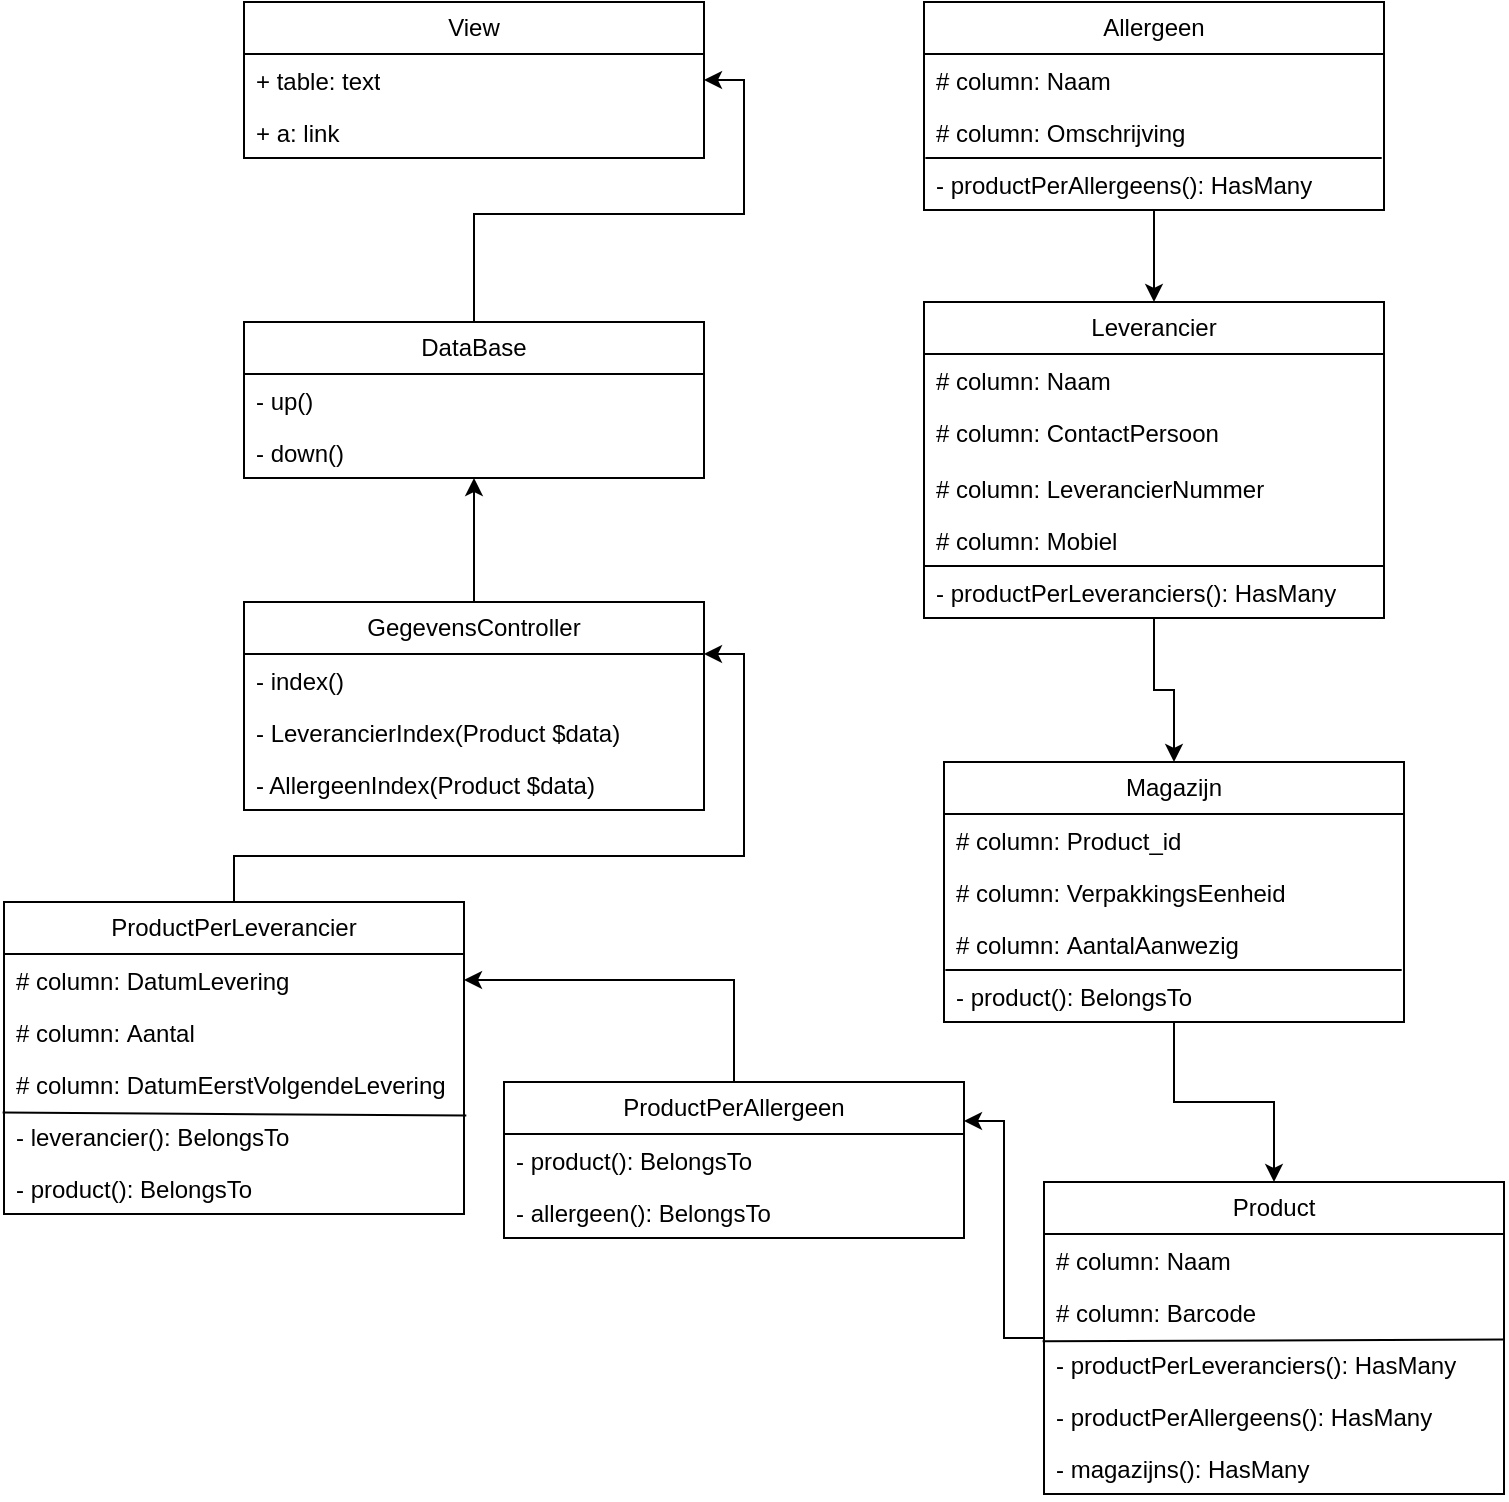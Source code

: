 <mxfile version="23.0.2" type="device">
  <diagram name="Pagina-1" id="fQ11FkxAPbvqYKmtSipG">
    <mxGraphModel dx="1042" dy="569" grid="1" gridSize="10" guides="1" tooltips="1" connect="1" arrows="1" fold="1" page="1" pageScale="1" pageWidth="827" pageHeight="1169" math="0" shadow="0">
      <root>
        <mxCell id="0" />
        <mxCell id="1" parent="0" />
        <mxCell id="WNB-Z4tBWGZf17d2bO29-111" value="" style="edgeStyle=orthogonalEdgeStyle;rounded=0;orthogonalLoop=1;jettySize=auto;html=1;entryX=0.5;entryY=0;entryDx=0;entryDy=0;" edge="1" parent="1" source="WNB-Z4tBWGZf17d2bO29-22" target="WNB-Z4tBWGZf17d2bO29-26">
          <mxGeometry relative="1" as="geometry" />
        </mxCell>
        <mxCell id="WNB-Z4tBWGZf17d2bO29-22" value="Allergeen" style="swimlane;fontStyle=0;childLayout=stackLayout;horizontal=1;startSize=26;fillColor=none;horizontalStack=0;resizeParent=1;resizeParentMax=0;resizeLast=0;collapsible=1;marginBottom=0;whiteSpace=wrap;html=1;" vertex="1" parent="1">
          <mxGeometry x="490" y="40" width="230" height="104" as="geometry" />
        </mxCell>
        <mxCell id="WNB-Z4tBWGZf17d2bO29-23" value="# column: Naam" style="text;strokeColor=none;fillColor=none;align=left;verticalAlign=top;spacingLeft=4;spacingRight=4;overflow=hidden;rotatable=0;points=[[0,0.5],[1,0.5]];portConstraint=eastwest;whiteSpace=wrap;html=1;" vertex="1" parent="WNB-Z4tBWGZf17d2bO29-22">
          <mxGeometry y="26" width="230" height="26" as="geometry" />
        </mxCell>
        <mxCell id="WNB-Z4tBWGZf17d2bO29-24" value="# column: Omschrijving" style="text;strokeColor=none;fillColor=none;align=left;verticalAlign=top;spacingLeft=4;spacingRight=4;overflow=hidden;rotatable=0;points=[[0,0.5],[1,0.5]];portConstraint=eastwest;whiteSpace=wrap;html=1;" vertex="1" parent="WNB-Z4tBWGZf17d2bO29-22">
          <mxGeometry y="52" width="230" height="26" as="geometry" />
        </mxCell>
        <mxCell id="WNB-Z4tBWGZf17d2bO29-25" value="- productPerAllergeens(): HasMany" style="text;strokeColor=none;fillColor=none;align=left;verticalAlign=top;spacingLeft=4;spacingRight=4;overflow=hidden;rotatable=0;points=[[0,0.5],[1,0.5]];portConstraint=eastwest;whiteSpace=wrap;html=1;" vertex="1" parent="WNB-Z4tBWGZf17d2bO29-22">
          <mxGeometry y="78" width="230" height="26" as="geometry" />
        </mxCell>
        <mxCell id="WNB-Z4tBWGZf17d2bO29-128" value="" style="endArrow=none;html=1;rounded=0;entryX=0.995;entryY=0;entryDx=0;entryDy=0;entryPerimeter=0;exitX=0.003;exitY=0;exitDx=0;exitDy=0;exitPerimeter=0;" edge="1" parent="WNB-Z4tBWGZf17d2bO29-22" source="WNB-Z4tBWGZf17d2bO29-25" target="WNB-Z4tBWGZf17d2bO29-25">
          <mxGeometry width="50" height="50" relative="1" as="geometry">
            <mxPoint x="-100" y="180" as="sourcePoint" />
            <mxPoint x="-50" y="130" as="targetPoint" />
          </mxGeometry>
        </mxCell>
        <mxCell id="WNB-Z4tBWGZf17d2bO29-112" style="edgeStyle=orthogonalEdgeStyle;rounded=0;orthogonalLoop=1;jettySize=auto;html=1;entryX=0.5;entryY=0;entryDx=0;entryDy=0;" edge="1" parent="1" source="WNB-Z4tBWGZf17d2bO29-26" target="WNB-Z4tBWGZf17d2bO29-31">
          <mxGeometry relative="1" as="geometry" />
        </mxCell>
        <mxCell id="WNB-Z4tBWGZf17d2bO29-26" value="Leverancier" style="swimlane;fontStyle=0;childLayout=stackLayout;horizontal=1;startSize=26;fillColor=none;horizontalStack=0;resizeParent=1;resizeParentMax=0;resizeLast=0;collapsible=1;marginBottom=0;whiteSpace=wrap;html=1;" vertex="1" parent="1">
          <mxGeometry x="490" y="190" width="230" height="158" as="geometry">
            <mxRectangle x="490" y="200" width="100" height="30" as="alternateBounds" />
          </mxGeometry>
        </mxCell>
        <mxCell id="WNB-Z4tBWGZf17d2bO29-27" value="# column: Naam" style="text;strokeColor=none;fillColor=none;align=left;verticalAlign=top;spacingLeft=4;spacingRight=4;overflow=hidden;rotatable=0;points=[[0,0.5],[1,0.5]];portConstraint=eastwest;whiteSpace=wrap;html=1;" vertex="1" parent="WNB-Z4tBWGZf17d2bO29-26">
          <mxGeometry y="26" width="230" height="26" as="geometry" />
        </mxCell>
        <mxCell id="WNB-Z4tBWGZf17d2bO29-28" value="# column:&amp;nbsp;ContactPersoon" style="text;strokeColor=none;fillColor=none;align=left;verticalAlign=top;spacingLeft=4;spacingRight=4;overflow=hidden;rotatable=0;points=[[0,0.5],[1,0.5]];portConstraint=eastwest;whiteSpace=wrap;html=1;" vertex="1" parent="WNB-Z4tBWGZf17d2bO29-26">
          <mxGeometry y="52" width="230" height="28" as="geometry" />
        </mxCell>
        <mxCell id="WNB-Z4tBWGZf17d2bO29-69" value="# column:&amp;nbsp;LeverancierNummer" style="text;strokeColor=none;fillColor=none;align=left;verticalAlign=top;spacingLeft=4;spacingRight=4;overflow=hidden;rotatable=0;points=[[0,0.5],[1,0.5]];portConstraint=eastwest;whiteSpace=wrap;html=1;" vertex="1" parent="WNB-Z4tBWGZf17d2bO29-26">
          <mxGeometry y="80" width="230" height="26" as="geometry" />
        </mxCell>
        <mxCell id="WNB-Z4tBWGZf17d2bO29-70" value="# column:&amp;nbsp;Mobiel" style="text;strokeColor=none;fillColor=none;align=left;verticalAlign=top;spacingLeft=4;spacingRight=4;overflow=hidden;rotatable=0;points=[[0,0.5],[1,0.5]];portConstraint=eastwest;whiteSpace=wrap;html=1;" vertex="1" parent="WNB-Z4tBWGZf17d2bO29-26">
          <mxGeometry y="106" width="230" height="26" as="geometry" />
        </mxCell>
        <mxCell id="WNB-Z4tBWGZf17d2bO29-29" value="- productPerLeveranciers(): HasMany" style="text;strokeColor=none;fillColor=none;align=left;verticalAlign=top;spacingLeft=4;spacingRight=4;overflow=hidden;rotatable=0;points=[[0,0.5],[1,0.5]];portConstraint=eastwest;whiteSpace=wrap;html=1;" vertex="1" parent="WNB-Z4tBWGZf17d2bO29-26">
          <mxGeometry y="132" width="230" height="26" as="geometry" />
        </mxCell>
        <mxCell id="WNB-Z4tBWGZf17d2bO29-127" value="" style="endArrow=none;html=1;rounded=0;entryX=1.002;entryY=0;entryDx=0;entryDy=0;entryPerimeter=0;exitX=0;exitY=0;exitDx=0;exitDy=0;exitPerimeter=0;" edge="1" parent="WNB-Z4tBWGZf17d2bO29-26" source="WNB-Z4tBWGZf17d2bO29-29" target="WNB-Z4tBWGZf17d2bO29-29">
          <mxGeometry width="50" height="50" relative="1" as="geometry">
            <mxPoint x="-100" y="210" as="sourcePoint" />
            <mxPoint x="-50" y="160" as="targetPoint" />
          </mxGeometry>
        </mxCell>
        <mxCell id="WNB-Z4tBWGZf17d2bO29-113" style="edgeStyle=orthogonalEdgeStyle;rounded=0;orthogonalLoop=1;jettySize=auto;html=1;entryX=0.5;entryY=0;entryDx=0;entryDy=0;" edge="1" parent="1" source="WNB-Z4tBWGZf17d2bO29-31" target="WNB-Z4tBWGZf17d2bO29-53">
          <mxGeometry relative="1" as="geometry" />
        </mxCell>
        <mxCell id="WNB-Z4tBWGZf17d2bO29-31" value="Magazijn" style="swimlane;fontStyle=0;childLayout=stackLayout;horizontal=1;startSize=26;fillColor=none;horizontalStack=0;resizeParent=1;resizeParentMax=0;resizeLast=0;collapsible=1;marginBottom=0;whiteSpace=wrap;html=1;" vertex="1" parent="1">
          <mxGeometry x="500" y="420" width="230" height="130" as="geometry" />
        </mxCell>
        <mxCell id="WNB-Z4tBWGZf17d2bO29-32" value="# column:&amp;nbsp;Product_id" style="text;strokeColor=none;fillColor=none;align=left;verticalAlign=top;spacingLeft=4;spacingRight=4;overflow=hidden;rotatable=0;points=[[0,0.5],[1,0.5]];portConstraint=eastwest;whiteSpace=wrap;html=1;" vertex="1" parent="WNB-Z4tBWGZf17d2bO29-31">
          <mxGeometry y="26" width="230" height="26" as="geometry" />
        </mxCell>
        <mxCell id="WNB-Z4tBWGZf17d2bO29-71" value="# column:&amp;nbsp;VerpakkingsEenheid" style="text;strokeColor=none;fillColor=none;align=left;verticalAlign=top;spacingLeft=4;spacingRight=4;overflow=hidden;rotatable=0;points=[[0,0.5],[1,0.5]];portConstraint=eastwest;whiteSpace=wrap;html=1;" vertex="1" parent="WNB-Z4tBWGZf17d2bO29-31">
          <mxGeometry y="52" width="230" height="26" as="geometry" />
        </mxCell>
        <mxCell id="WNB-Z4tBWGZf17d2bO29-72" value="# column:&amp;nbsp;AantalAanwezig" style="text;strokeColor=none;fillColor=none;align=left;verticalAlign=top;spacingLeft=4;spacingRight=4;overflow=hidden;rotatable=0;points=[[0,0.5],[1,0.5]];portConstraint=eastwest;whiteSpace=wrap;html=1;" vertex="1" parent="WNB-Z4tBWGZf17d2bO29-31">
          <mxGeometry y="78" width="230" height="26" as="geometry" />
        </mxCell>
        <mxCell id="WNB-Z4tBWGZf17d2bO29-82" value="- product():&amp;nbsp;BelongsTo" style="text;strokeColor=none;fillColor=none;align=left;verticalAlign=top;spacingLeft=4;spacingRight=4;overflow=hidden;rotatable=0;points=[[0,0.5],[1,0.5]];portConstraint=eastwest;whiteSpace=wrap;html=1;" vertex="1" parent="WNB-Z4tBWGZf17d2bO29-31">
          <mxGeometry y="104" width="230" height="26" as="geometry" />
        </mxCell>
        <mxCell id="WNB-Z4tBWGZf17d2bO29-126" value="" style="endArrow=none;html=1;rounded=0;entryX=0.995;entryY=0;entryDx=0;entryDy=0;entryPerimeter=0;exitX=0.003;exitY=0;exitDx=0;exitDy=0;exitPerimeter=0;" edge="1" parent="WNB-Z4tBWGZf17d2bO29-31" source="WNB-Z4tBWGZf17d2bO29-82" target="WNB-Z4tBWGZf17d2bO29-82">
          <mxGeometry width="50" height="50" relative="1" as="geometry">
            <mxPoint x="-100" y="70" as="sourcePoint" />
            <mxPoint x="-50" y="20" as="targetPoint" />
          </mxGeometry>
        </mxCell>
        <mxCell id="WNB-Z4tBWGZf17d2bO29-36" value="View" style="swimlane;fontStyle=0;childLayout=stackLayout;horizontal=1;startSize=26;fillColor=none;horizontalStack=0;resizeParent=1;resizeParentMax=0;resizeLast=0;collapsible=1;marginBottom=0;whiteSpace=wrap;html=1;" vertex="1" parent="1">
          <mxGeometry x="150" y="40" width="230" height="78" as="geometry" />
        </mxCell>
        <mxCell id="WNB-Z4tBWGZf17d2bO29-37" value="+ table: text" style="text;strokeColor=none;fillColor=none;align=left;verticalAlign=top;spacingLeft=4;spacingRight=4;overflow=hidden;rotatable=0;points=[[0,0.5],[1,0.5]];portConstraint=eastwest;whiteSpace=wrap;html=1;" vertex="1" parent="WNB-Z4tBWGZf17d2bO29-36">
          <mxGeometry y="26" width="230" height="26" as="geometry" />
        </mxCell>
        <mxCell id="WNB-Z4tBWGZf17d2bO29-132" value="+ a: link" style="text;strokeColor=none;fillColor=none;align=left;verticalAlign=top;spacingLeft=4;spacingRight=4;overflow=hidden;rotatable=0;points=[[0,0.5],[1,0.5]];portConstraint=eastwest;whiteSpace=wrap;html=1;" vertex="1" parent="WNB-Z4tBWGZf17d2bO29-36">
          <mxGeometry y="52" width="230" height="26" as="geometry" />
        </mxCell>
        <mxCell id="WNB-Z4tBWGZf17d2bO29-114" style="edgeStyle=orthogonalEdgeStyle;rounded=0;orthogonalLoop=1;jettySize=auto;html=1;entryX=1;entryY=0.25;entryDx=0;entryDy=0;" edge="1" parent="1" source="WNB-Z4tBWGZf17d2bO29-53" target="WNB-Z4tBWGZf17d2bO29-58">
          <mxGeometry relative="1" as="geometry" />
        </mxCell>
        <mxCell id="WNB-Z4tBWGZf17d2bO29-53" value="Product" style="swimlane;fontStyle=0;childLayout=stackLayout;horizontal=1;startSize=26;fillColor=none;horizontalStack=0;resizeParent=1;resizeParentMax=0;resizeLast=0;collapsible=1;marginBottom=0;whiteSpace=wrap;html=1;" vertex="1" parent="1">
          <mxGeometry x="550" y="630" width="230" height="156" as="geometry" />
        </mxCell>
        <mxCell id="WNB-Z4tBWGZf17d2bO29-54" value="# column:&amp;nbsp;Naam" style="text;strokeColor=none;fillColor=none;align=left;verticalAlign=top;spacingLeft=4;spacingRight=4;overflow=hidden;rotatable=0;points=[[0,0.5],[1,0.5]];portConstraint=eastwest;whiteSpace=wrap;html=1;" vertex="1" parent="WNB-Z4tBWGZf17d2bO29-53">
          <mxGeometry y="26" width="230" height="26" as="geometry" />
        </mxCell>
        <mxCell id="WNB-Z4tBWGZf17d2bO29-73" value="# column:&amp;nbsp;Barcode" style="text;strokeColor=none;fillColor=none;align=left;verticalAlign=top;spacingLeft=4;spacingRight=4;overflow=hidden;rotatable=0;points=[[0,0.5],[1,0.5]];portConstraint=eastwest;whiteSpace=wrap;html=1;" vertex="1" parent="WNB-Z4tBWGZf17d2bO29-53">
          <mxGeometry y="52" width="230" height="26" as="geometry" />
        </mxCell>
        <mxCell id="WNB-Z4tBWGZf17d2bO29-83" value="- productPerLeveranciers():&amp;nbsp;HasMany" style="text;strokeColor=none;fillColor=none;align=left;verticalAlign=top;spacingLeft=4;spacingRight=4;overflow=hidden;rotatable=0;points=[[0,0.5],[1,0.5]];portConstraint=eastwest;whiteSpace=wrap;html=1;" vertex="1" parent="WNB-Z4tBWGZf17d2bO29-53">
          <mxGeometry y="78" width="230" height="26" as="geometry" />
        </mxCell>
        <mxCell id="WNB-Z4tBWGZf17d2bO29-84" value="- productPerAllergeens():&amp;nbsp;HasMany" style="text;strokeColor=none;fillColor=none;align=left;verticalAlign=top;spacingLeft=4;spacingRight=4;overflow=hidden;rotatable=0;points=[[0,0.5],[1,0.5]];portConstraint=eastwest;whiteSpace=wrap;html=1;" vertex="1" parent="WNB-Z4tBWGZf17d2bO29-53">
          <mxGeometry y="104" width="230" height="26" as="geometry" />
        </mxCell>
        <mxCell id="WNB-Z4tBWGZf17d2bO29-85" value="- magazijns():&amp;nbsp;HasMany" style="text;strokeColor=none;fillColor=none;align=left;verticalAlign=top;spacingLeft=4;spacingRight=4;overflow=hidden;rotatable=0;points=[[0,0.5],[1,0.5]];portConstraint=eastwest;whiteSpace=wrap;html=1;" vertex="1" parent="WNB-Z4tBWGZf17d2bO29-53">
          <mxGeometry y="130" width="230" height="26" as="geometry" />
        </mxCell>
        <mxCell id="WNB-Z4tBWGZf17d2bO29-125" value="" style="endArrow=none;html=1;rounded=0;entryX=0.998;entryY=0.031;entryDx=0;entryDy=0;entryPerimeter=0;exitX=-0.003;exitY=1.062;exitDx=0;exitDy=0;exitPerimeter=0;" edge="1" parent="WNB-Z4tBWGZf17d2bO29-53" source="WNB-Z4tBWGZf17d2bO29-73" target="WNB-Z4tBWGZf17d2bO29-83">
          <mxGeometry width="50" height="50" relative="1" as="geometry">
            <mxPoint x="-30" y="50" as="sourcePoint" />
            <mxPoint x="-60" y="120" as="targetPoint" />
          </mxGeometry>
        </mxCell>
        <mxCell id="WNB-Z4tBWGZf17d2bO29-115" style="edgeStyle=orthogonalEdgeStyle;rounded=0;orthogonalLoop=1;jettySize=auto;html=1;entryX=1;entryY=0.5;entryDx=0;entryDy=0;" edge="1" parent="1" source="WNB-Z4tBWGZf17d2bO29-58" target="WNB-Z4tBWGZf17d2bO29-87">
          <mxGeometry relative="1" as="geometry" />
        </mxCell>
        <mxCell id="WNB-Z4tBWGZf17d2bO29-58" value="ProductPerAllergeen" style="swimlane;fontStyle=0;childLayout=stackLayout;horizontal=1;startSize=26;fillColor=none;horizontalStack=0;resizeParent=1;resizeParentMax=0;resizeLast=0;collapsible=1;marginBottom=0;whiteSpace=wrap;html=1;" vertex="1" parent="1">
          <mxGeometry x="280" y="580" width="230" height="78" as="geometry" />
        </mxCell>
        <mxCell id="WNB-Z4tBWGZf17d2bO29-86" value="- product():&amp;nbsp;BelongsTo" style="text;strokeColor=none;fillColor=none;align=left;verticalAlign=top;spacingLeft=4;spacingRight=4;overflow=hidden;rotatable=0;points=[[0,0.5],[1,0.5]];portConstraint=eastwest;whiteSpace=wrap;html=1;" vertex="1" parent="WNB-Z4tBWGZf17d2bO29-58">
          <mxGeometry y="26" width="230" height="26" as="geometry" />
        </mxCell>
        <mxCell id="WNB-Z4tBWGZf17d2bO29-88" value="- allergeen():&amp;nbsp;BelongsTo" style="text;strokeColor=none;fillColor=none;align=left;verticalAlign=top;spacingLeft=4;spacingRight=4;overflow=hidden;rotatable=0;points=[[0,0.5],[1,0.5]];portConstraint=eastwest;whiteSpace=wrap;html=1;" vertex="1" parent="WNB-Z4tBWGZf17d2bO29-58">
          <mxGeometry y="52" width="230" height="26" as="geometry" />
        </mxCell>
        <mxCell id="WNB-Z4tBWGZf17d2bO29-118" style="edgeStyle=orthogonalEdgeStyle;rounded=0;orthogonalLoop=1;jettySize=auto;html=1;entryX=1;entryY=0.25;entryDx=0;entryDy=0;" edge="1" parent="1" source="WNB-Z4tBWGZf17d2bO29-62" target="WNB-Z4tBWGZf17d2bO29-93">
          <mxGeometry relative="1" as="geometry" />
        </mxCell>
        <mxCell id="WNB-Z4tBWGZf17d2bO29-62" value="ProductPerLeverancier" style="swimlane;fontStyle=0;childLayout=stackLayout;horizontal=1;startSize=26;fillColor=none;horizontalStack=0;resizeParent=1;resizeParentMax=0;resizeLast=0;collapsible=1;marginBottom=0;whiteSpace=wrap;html=1;" vertex="1" parent="1">
          <mxGeometry x="30" y="490" width="230" height="156" as="geometry">
            <mxRectangle x="560" y="840" width="160" height="30" as="alternateBounds" />
          </mxGeometry>
        </mxCell>
        <mxCell id="WNB-Z4tBWGZf17d2bO29-87" value="# column:&amp;nbsp;DatumLevering" style="text;strokeColor=none;fillColor=none;align=left;verticalAlign=top;spacingLeft=4;spacingRight=4;overflow=hidden;rotatable=0;points=[[0,0.5],[1,0.5]];portConstraint=eastwest;whiteSpace=wrap;html=1;" vertex="1" parent="WNB-Z4tBWGZf17d2bO29-62">
          <mxGeometry y="26" width="230" height="26" as="geometry" />
        </mxCell>
        <mxCell id="WNB-Z4tBWGZf17d2bO29-89" value="# column:&amp;nbsp;Aantal" style="text;strokeColor=none;fillColor=none;align=left;verticalAlign=top;spacingLeft=4;spacingRight=4;overflow=hidden;rotatable=0;points=[[0,0.5],[1,0.5]];portConstraint=eastwest;whiteSpace=wrap;html=1;" vertex="1" parent="WNB-Z4tBWGZf17d2bO29-62">
          <mxGeometry y="52" width="230" height="26" as="geometry" />
        </mxCell>
        <mxCell id="WNB-Z4tBWGZf17d2bO29-92" value="# column:&amp;nbsp;DatumEerstVolgendeLevering" style="text;strokeColor=none;fillColor=none;align=left;verticalAlign=top;spacingLeft=4;spacingRight=4;overflow=hidden;rotatable=0;points=[[0,0.5],[1,0.5]];portConstraint=eastwest;whiteSpace=wrap;html=1;glass=1;" vertex="1" parent="WNB-Z4tBWGZf17d2bO29-62">
          <mxGeometry y="78" width="230" height="26" as="geometry" />
        </mxCell>
        <mxCell id="WNB-Z4tBWGZf17d2bO29-91" value="- leverancier():&amp;nbsp;BelongsTo" style="text;strokeColor=none;fillColor=none;align=left;verticalAlign=top;spacingLeft=4;spacingRight=4;overflow=hidden;rotatable=0;points=[[0,0.5],[1,0.5]];portConstraint=eastwest;whiteSpace=wrap;html=1;" vertex="1" parent="WNB-Z4tBWGZf17d2bO29-62">
          <mxGeometry y="104" width="230" height="26" as="geometry" />
        </mxCell>
        <mxCell id="WNB-Z4tBWGZf17d2bO29-90" value="- product():&amp;nbsp;BelongsTo" style="text;strokeColor=none;fillColor=none;align=left;verticalAlign=top;spacingLeft=4;spacingRight=4;overflow=hidden;rotatable=0;points=[[0,0.5],[1,0.5]];portConstraint=eastwest;whiteSpace=wrap;html=1;" vertex="1" parent="WNB-Z4tBWGZf17d2bO29-62">
          <mxGeometry y="130" width="230" height="26" as="geometry" />
        </mxCell>
        <mxCell id="WNB-Z4tBWGZf17d2bO29-124" value="" style="endArrow=none;html=1;rounded=0;exitX=-0.003;exitY=0.046;exitDx=0;exitDy=0;exitPerimeter=0;entryX=1.005;entryY=0.108;entryDx=0;entryDy=0;entryPerimeter=0;" edge="1" parent="WNB-Z4tBWGZf17d2bO29-62" source="WNB-Z4tBWGZf17d2bO29-91" target="WNB-Z4tBWGZf17d2bO29-91">
          <mxGeometry width="50" height="50" relative="1" as="geometry">
            <mxPoint x="-100" y="-30" as="sourcePoint" />
            <mxPoint x="250" y="80" as="targetPoint" />
          </mxGeometry>
        </mxCell>
        <mxCell id="WNB-Z4tBWGZf17d2bO29-123" value="" style="edgeStyle=orthogonalEdgeStyle;rounded=0;orthogonalLoop=1;jettySize=auto;html=1;" edge="1" parent="1" source="WNB-Z4tBWGZf17d2bO29-93" target="WNB-Z4tBWGZf17d2bO29-119">
          <mxGeometry relative="1" as="geometry" />
        </mxCell>
        <mxCell id="WNB-Z4tBWGZf17d2bO29-93" value="GegevensController" style="swimlane;fontStyle=0;childLayout=stackLayout;horizontal=1;startSize=26;fillColor=none;horizontalStack=0;resizeParent=1;resizeParentMax=0;resizeLast=0;collapsible=1;marginBottom=0;whiteSpace=wrap;html=1;" vertex="1" parent="1">
          <mxGeometry x="150" y="340" width="230" height="104" as="geometry" />
        </mxCell>
        <mxCell id="WNB-Z4tBWGZf17d2bO29-94" value="- index()" style="text;strokeColor=none;fillColor=none;align=left;verticalAlign=top;spacingLeft=4;spacingRight=4;overflow=hidden;rotatable=0;points=[[0,0.5],[1,0.5]];portConstraint=eastwest;whiteSpace=wrap;html=1;" vertex="1" parent="WNB-Z4tBWGZf17d2bO29-93">
          <mxGeometry y="26" width="230" height="26" as="geometry" />
        </mxCell>
        <mxCell id="WNB-Z4tBWGZf17d2bO29-95" value="- LeverancierIndex&lt;span style=&quot;background-color: initial;&quot;&gt;(Product $data)&lt;/span&gt;" style="text;strokeColor=none;fillColor=none;align=left;verticalAlign=top;spacingLeft=4;spacingRight=4;overflow=hidden;rotatable=0;points=[[0,0.5],[1,0.5]];portConstraint=eastwest;whiteSpace=wrap;html=1;" vertex="1" parent="WNB-Z4tBWGZf17d2bO29-93">
          <mxGeometry y="52" width="230" height="26" as="geometry" />
        </mxCell>
        <mxCell id="WNB-Z4tBWGZf17d2bO29-96" value="- AllergeenIndex&lt;span style=&quot;background-color: initial;&quot;&gt;(Product $data)&lt;/span&gt;" style="text;strokeColor=none;fillColor=none;align=left;verticalAlign=top;spacingLeft=4;spacingRight=4;overflow=hidden;rotatable=0;points=[[0,0.5],[1,0.5]];portConstraint=eastwest;whiteSpace=wrap;html=1;" vertex="1" parent="WNB-Z4tBWGZf17d2bO29-93">
          <mxGeometry y="78" width="230" height="26" as="geometry" />
        </mxCell>
        <mxCell id="WNB-Z4tBWGZf17d2bO29-119" value="DataBase" style="swimlane;fontStyle=0;childLayout=stackLayout;horizontal=1;startSize=26;fillColor=none;horizontalStack=0;resizeParent=1;resizeParentMax=0;resizeLast=0;collapsible=1;marginBottom=0;whiteSpace=wrap;html=1;" vertex="1" parent="1">
          <mxGeometry x="150" y="200" width="230" height="78" as="geometry" />
        </mxCell>
        <mxCell id="WNB-Z4tBWGZf17d2bO29-134" value="- up()" style="text;strokeColor=none;fillColor=none;align=left;verticalAlign=top;spacingLeft=4;spacingRight=4;overflow=hidden;rotatable=0;points=[[0,0.5],[1,0.5]];portConstraint=eastwest;whiteSpace=wrap;html=1;" vertex="1" parent="WNB-Z4tBWGZf17d2bO29-119">
          <mxGeometry y="26" width="230" height="26" as="geometry" />
        </mxCell>
        <mxCell id="WNB-Z4tBWGZf17d2bO29-135" value="- down()" style="text;strokeColor=none;fillColor=none;align=left;verticalAlign=top;spacingLeft=4;spacingRight=4;overflow=hidden;rotatable=0;points=[[0,0.5],[1,0.5]];portConstraint=eastwest;whiteSpace=wrap;html=1;" vertex="1" parent="WNB-Z4tBWGZf17d2bO29-119">
          <mxGeometry y="52" width="230" height="26" as="geometry" />
        </mxCell>
        <mxCell id="WNB-Z4tBWGZf17d2bO29-130" style="edgeStyle=orthogonalEdgeStyle;rounded=0;orthogonalLoop=1;jettySize=auto;html=1;entryX=1;entryY=0.5;entryDx=0;entryDy=0;" edge="1" parent="1" source="WNB-Z4tBWGZf17d2bO29-119" target="WNB-Z4tBWGZf17d2bO29-37">
          <mxGeometry relative="1" as="geometry">
            <mxPoint x="380" y="105" as="targetPoint" />
          </mxGeometry>
        </mxCell>
      </root>
    </mxGraphModel>
  </diagram>
</mxfile>
